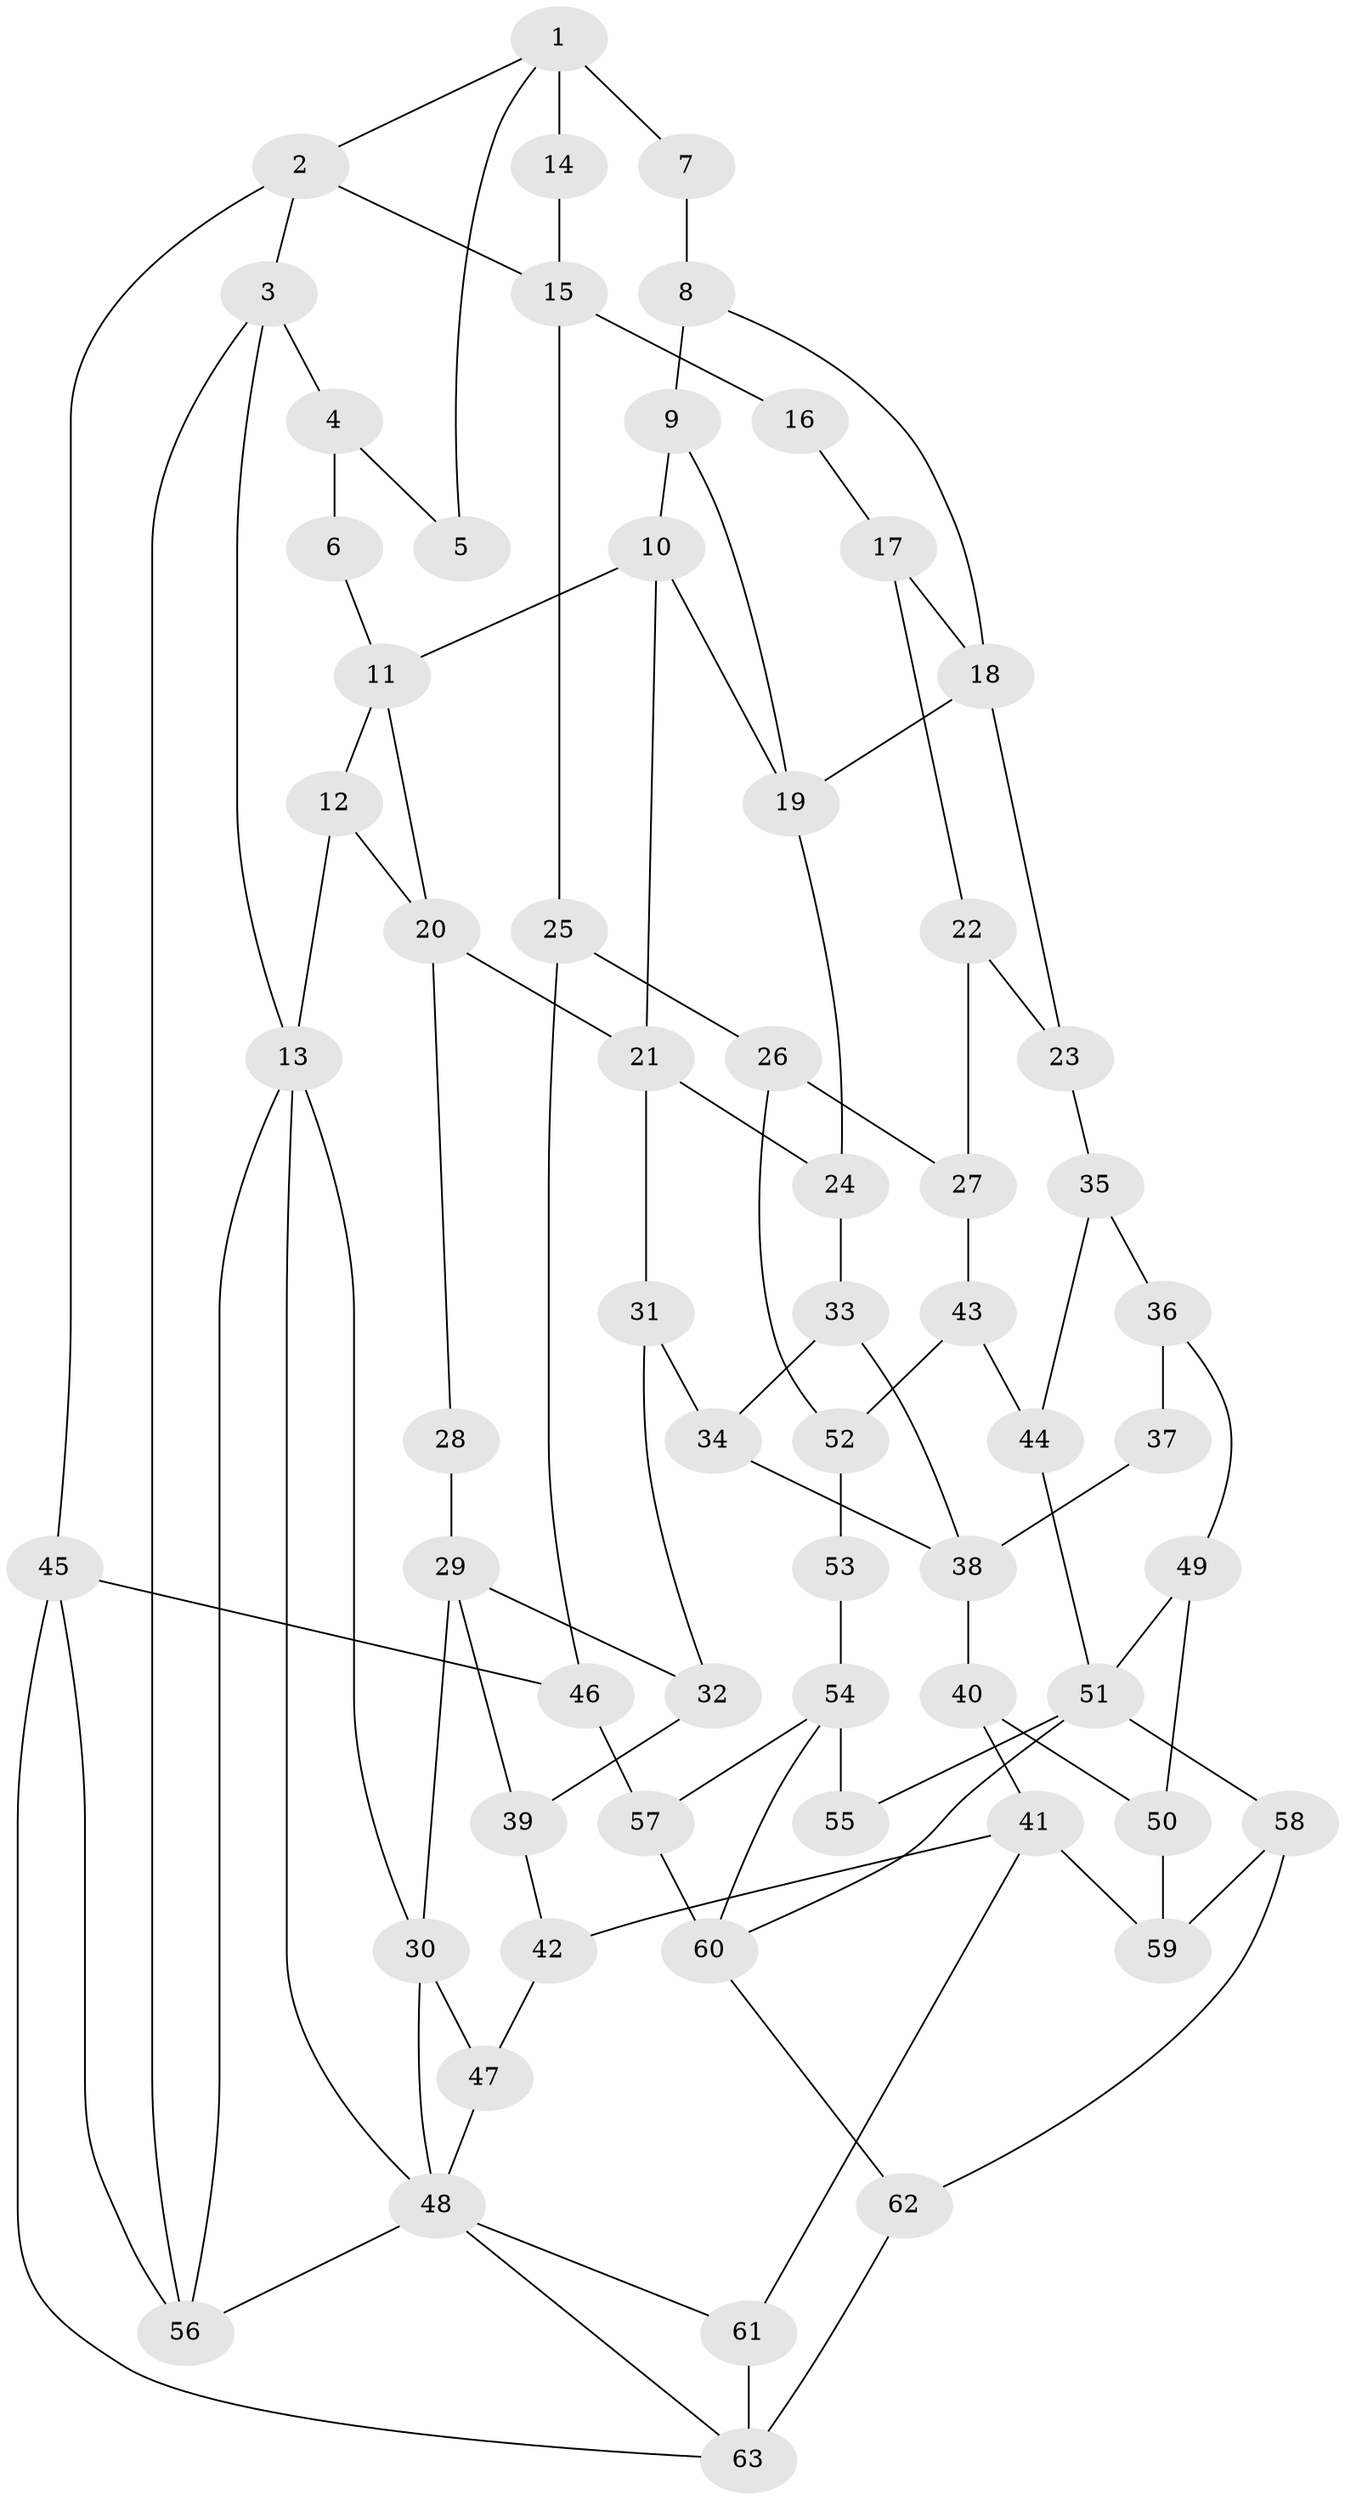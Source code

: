// original degree distribution, {3: 0.015873015873015872, 6: 0.19047619047619047, 5: 0.5873015873015873, 4: 0.20634920634920634}
// Generated by graph-tools (version 1.1) at 2025/38/03/09/25 02:38:21]
// undirected, 63 vertices, 103 edges
graph export_dot {
graph [start="1"]
  node [color=gray90,style=filled];
  1;
  2;
  3;
  4;
  5;
  6;
  7;
  8;
  9;
  10;
  11;
  12;
  13;
  14;
  15;
  16;
  17;
  18;
  19;
  20;
  21;
  22;
  23;
  24;
  25;
  26;
  27;
  28;
  29;
  30;
  31;
  32;
  33;
  34;
  35;
  36;
  37;
  38;
  39;
  40;
  41;
  42;
  43;
  44;
  45;
  46;
  47;
  48;
  49;
  50;
  51;
  52;
  53;
  54;
  55;
  56;
  57;
  58;
  59;
  60;
  61;
  62;
  63;
  1 -- 2 [weight=1.0];
  1 -- 5 [weight=1.0];
  1 -- 7 [weight=2.0];
  1 -- 14 [weight=1.0];
  2 -- 3 [weight=1.0];
  2 -- 15 [weight=1.0];
  2 -- 45 [weight=1.0];
  3 -- 4 [weight=1.0];
  3 -- 13 [weight=1.0];
  3 -- 56 [weight=1.0];
  4 -- 5 [weight=1.0];
  4 -- 6 [weight=1.0];
  6 -- 11 [weight=2.0];
  7 -- 8 [weight=2.0];
  8 -- 9 [weight=1.0];
  8 -- 18 [weight=2.0];
  9 -- 10 [weight=1.0];
  9 -- 19 [weight=1.0];
  10 -- 11 [weight=2.0];
  10 -- 19 [weight=1.0];
  10 -- 21 [weight=2.0];
  11 -- 12 [weight=1.0];
  11 -- 20 [weight=1.0];
  12 -- 13 [weight=2.0];
  12 -- 20 [weight=1.0];
  13 -- 30 [weight=1.0];
  13 -- 48 [weight=1.0];
  13 -- 56 [weight=1.0];
  14 -- 15 [weight=2.0];
  15 -- 16 [weight=2.0];
  15 -- 25 [weight=1.0];
  16 -- 17 [weight=1.0];
  17 -- 18 [weight=1.0];
  17 -- 22 [weight=1.0];
  18 -- 19 [weight=2.0];
  18 -- 23 [weight=1.0];
  19 -- 24 [weight=1.0];
  20 -- 21 [weight=1.0];
  20 -- 28 [weight=1.0];
  21 -- 24 [weight=1.0];
  21 -- 31 [weight=1.0];
  22 -- 23 [weight=1.0];
  22 -- 27 [weight=1.0];
  23 -- 35 [weight=1.0];
  24 -- 33 [weight=1.0];
  25 -- 26 [weight=1.0];
  25 -- 46 [weight=1.0];
  26 -- 27 [weight=1.0];
  26 -- 52 [weight=1.0];
  27 -- 43 [weight=1.0];
  28 -- 29 [weight=2.0];
  29 -- 30 [weight=2.0];
  29 -- 32 [weight=1.0];
  29 -- 39 [weight=1.0];
  30 -- 47 [weight=2.0];
  30 -- 48 [weight=1.0];
  31 -- 32 [weight=1.0];
  31 -- 34 [weight=1.0];
  32 -- 39 [weight=1.0];
  33 -- 34 [weight=1.0];
  33 -- 38 [weight=1.0];
  34 -- 38 [weight=1.0];
  35 -- 36 [weight=1.0];
  35 -- 44 [weight=1.0];
  36 -- 37 [weight=1.0];
  36 -- 49 [weight=1.0];
  37 -- 38 [weight=2.0];
  38 -- 40 [weight=2.0];
  39 -- 42 [weight=1.0];
  40 -- 41 [weight=2.0];
  40 -- 50 [weight=1.0];
  41 -- 42 [weight=1.0];
  41 -- 59 [weight=1.0];
  41 -- 61 [weight=1.0];
  42 -- 47 [weight=1.0];
  43 -- 44 [weight=1.0];
  43 -- 52 [weight=1.0];
  44 -- 51 [weight=2.0];
  45 -- 46 [weight=1.0];
  45 -- 56 [weight=1.0];
  45 -- 63 [weight=1.0];
  46 -- 57 [weight=1.0];
  47 -- 48 [weight=1.0];
  48 -- 56 [weight=1.0];
  48 -- 61 [weight=1.0];
  48 -- 63 [weight=1.0];
  49 -- 50 [weight=1.0];
  49 -- 51 [weight=1.0];
  50 -- 59 [weight=1.0];
  51 -- 55 [weight=1.0];
  51 -- 58 [weight=1.0];
  51 -- 60 [weight=1.0];
  52 -- 53 [weight=4.0];
  53 -- 54 [weight=2.0];
  54 -- 55 [weight=2.0];
  54 -- 57 [weight=1.0];
  54 -- 60 [weight=1.0];
  57 -- 60 [weight=1.0];
  58 -- 59 [weight=1.0];
  58 -- 62 [weight=1.0];
  60 -- 62 [weight=1.0];
  61 -- 63 [weight=1.0];
  62 -- 63 [weight=2.0];
}
